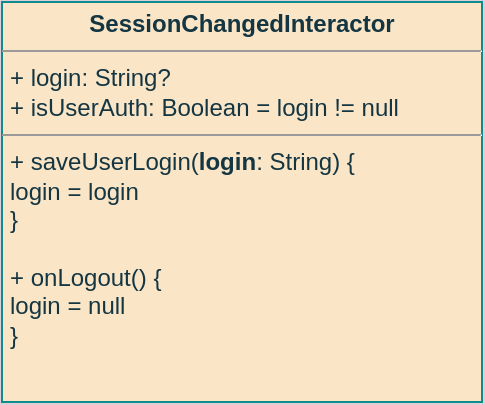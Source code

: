 <mxfile version="19.0.0" type="github">
  <diagram id="HY4hLn3VpTMjHJqJttL3" name="Page-1">
    <mxGraphModel dx="757" dy="480" grid="1" gridSize="10" guides="1" tooltips="1" connect="1" arrows="1" fold="1" page="1" pageScale="1" pageWidth="827" pageHeight="1169" background="#DAD2D8" math="0" shadow="0">
      <root>
        <mxCell id="0" />
        <mxCell id="1" parent="0" />
        <mxCell id="TtiQ_MxyLh--xciuVjhE-1" value="&lt;p style=&quot;margin:0px;margin-top:4px;text-align:center;&quot;&gt;&lt;b&gt;SessionChangedInteractor&lt;/b&gt;&lt;/p&gt;&lt;hr size=&quot;1&quot;&gt;&lt;p style=&quot;margin:0px;margin-left:4px;&quot;&gt;+ login: String?&lt;/p&gt;&lt;p style=&quot;margin:0px;margin-left:4px;&quot;&gt;+ isUserAuth: Boolean = login != null&lt;br&gt;&lt;/p&gt;&lt;hr size=&quot;1&quot;&gt;&lt;p style=&quot;margin:0px;margin-left:4px;&quot;&gt;+ saveUserLogin(&lt;b&gt;login&lt;/b&gt;: String) {&lt;/p&gt;&lt;p style=&quot;margin:0px;margin-left:4px;&quot;&gt;login = login&lt;br&gt;&lt;/p&gt;&lt;p style=&quot;margin:0px;margin-left:4px;&quot;&gt;}&lt;/p&gt;&lt;p style=&quot;margin:0px;margin-left:4px;&quot;&gt;&lt;br&gt;&lt;/p&gt;&lt;p style=&quot;margin:0px;margin-left:4px;&quot;&gt;+ onLogout() {&lt;/p&gt;&lt;p style=&quot;margin:0px;margin-left:4px;&quot;&gt;login = null&lt;br&gt;&lt;/p&gt;&lt;p style=&quot;margin:0px;margin-left:4px;&quot;&gt;}&lt;br&gt;&lt;/p&gt;" style="verticalAlign=top;align=left;overflow=fill;fontSize=12;fontFamily=Helvetica;html=1;fillColor=#FAE5C7;strokeColor=#0F8B8D;fontColor=#143642;" vertex="1" parent="1">
          <mxGeometry x="80" y="80" width="240" height="200" as="geometry" />
        </mxCell>
      </root>
    </mxGraphModel>
  </diagram>
</mxfile>
